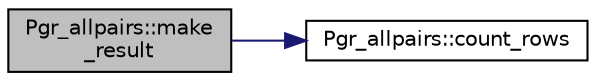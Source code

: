digraph "Pgr_allpairs::make_result"
{
  edge [fontname="Helvetica",fontsize="10",labelfontname="Helvetica",labelfontsize="10"];
  node [fontname="Helvetica",fontsize="10",shape=record];
  rankdir="LR";
  Node81 [label="Pgr_allpairs::make\l_result",height=0.2,width=0.4,color="black", fillcolor="grey75", style="filled", fontcolor="black"];
  Node81 -> Node82 [color="midnightblue",fontsize="10",style="solid",fontname="Helvetica"];
  Node82 [label="Pgr_allpairs::count_rows",height=0.2,width=0.4,color="black", fillcolor="white", style="filled",URL="$classPgr__allpairs.html#a516d778ba8b6fbb66a6b7138293b9773"];
}
